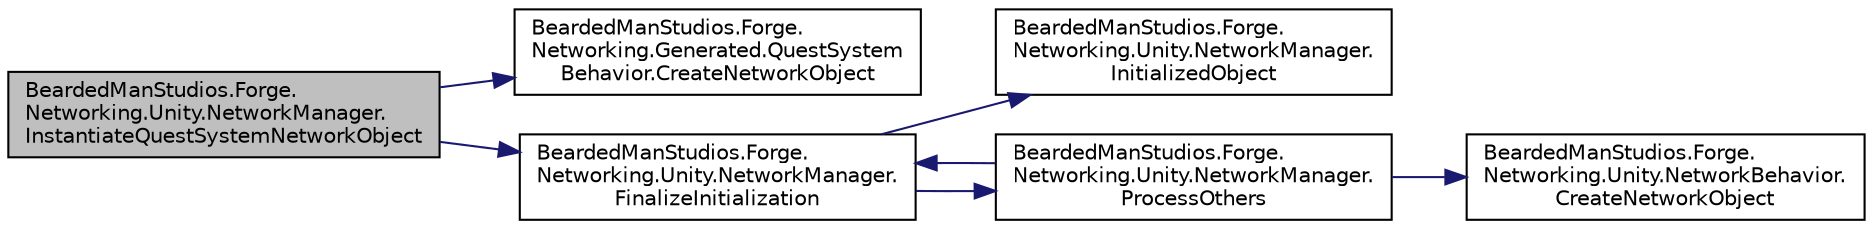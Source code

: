 digraph "BeardedManStudios.Forge.Networking.Unity.NetworkManager.InstantiateQuestSystemNetworkObject"
{
 // LATEX_PDF_SIZE
  edge [fontname="Helvetica",fontsize="10",labelfontname="Helvetica",labelfontsize="10"];
  node [fontname="Helvetica",fontsize="10",shape=record];
  rankdir="LR";
  Node209 [label="BeardedManStudios.Forge.\lNetworking.Unity.NetworkManager.\lInstantiateQuestSystemNetworkObject",height=0.2,width=0.4,color="black", fillcolor="grey75", style="filled", fontcolor="black",tooltip=" "];
  Node209 -> Node210 [color="midnightblue",fontsize="10",style="solid",fontname="Helvetica"];
  Node210 [label="BeardedManStudios.Forge.\lNetworking.Generated.QuestSystem\lBehavior.CreateNetworkObject",height=0.2,width=0.4,color="black", fillcolor="white", style="filled",URL="$class_bearded_man_studios_1_1_forge_1_1_networking_1_1_generated_1_1_quest_system_behavior.html#a1f0fbf63e2d66a597e75b666bf5e7947",tooltip=" "];
  Node209 -> Node211 [color="midnightblue",fontsize="10",style="solid",fontname="Helvetica"];
  Node211 [label="BeardedManStudios.Forge.\lNetworking.Unity.NetworkManager.\lFinalizeInitialization",height=0.2,width=0.4,color="black", fillcolor="white", style="filled",URL="$class_bearded_man_studios_1_1_forge_1_1_networking_1_1_unity_1_1_network_manager.html#a96650852c8bd8da55ff8bf730db311be",tooltip=" "];
  Node211 -> Node212 [color="midnightblue",fontsize="10",style="solid",fontname="Helvetica"];
  Node212 [label="BeardedManStudios.Forge.\lNetworking.Unity.NetworkManager.\lInitializedObject",height=0.2,width=0.4,color="black", fillcolor="white", style="filled",URL="$class_bearded_man_studios_1_1_forge_1_1_networking_1_1_unity_1_1_network_manager.html#ae686c351a1670cc0c3d285edfeb844cb",tooltip=" "];
  Node211 -> Node213 [color="midnightblue",fontsize="10",style="solid",fontname="Helvetica"];
  Node213 [label="BeardedManStudios.Forge.\lNetworking.Unity.NetworkManager.\lProcessOthers",height=0.2,width=0.4,color="black", fillcolor="white", style="filled",URL="$class_bearded_man_studios_1_1_forge_1_1_networking_1_1_unity_1_1_network_manager.html#aea7250d4e3af6034f73a5f902f511c88",tooltip=" "];
  Node213 -> Node214 [color="midnightblue",fontsize="10",style="solid",fontname="Helvetica"];
  Node214 [label="BeardedManStudios.Forge.\lNetworking.Unity.NetworkBehavior.\lCreateNetworkObject",height=0.2,width=0.4,color="black", fillcolor="white", style="filled",URL="$class_bearded_man_studios_1_1_forge_1_1_networking_1_1_unity_1_1_network_behavior.html#a091715ed99cf83053ae02e18d6cd2092",tooltip=" "];
  Node213 -> Node211 [color="midnightblue",fontsize="10",style="solid",fontname="Helvetica"];
}
